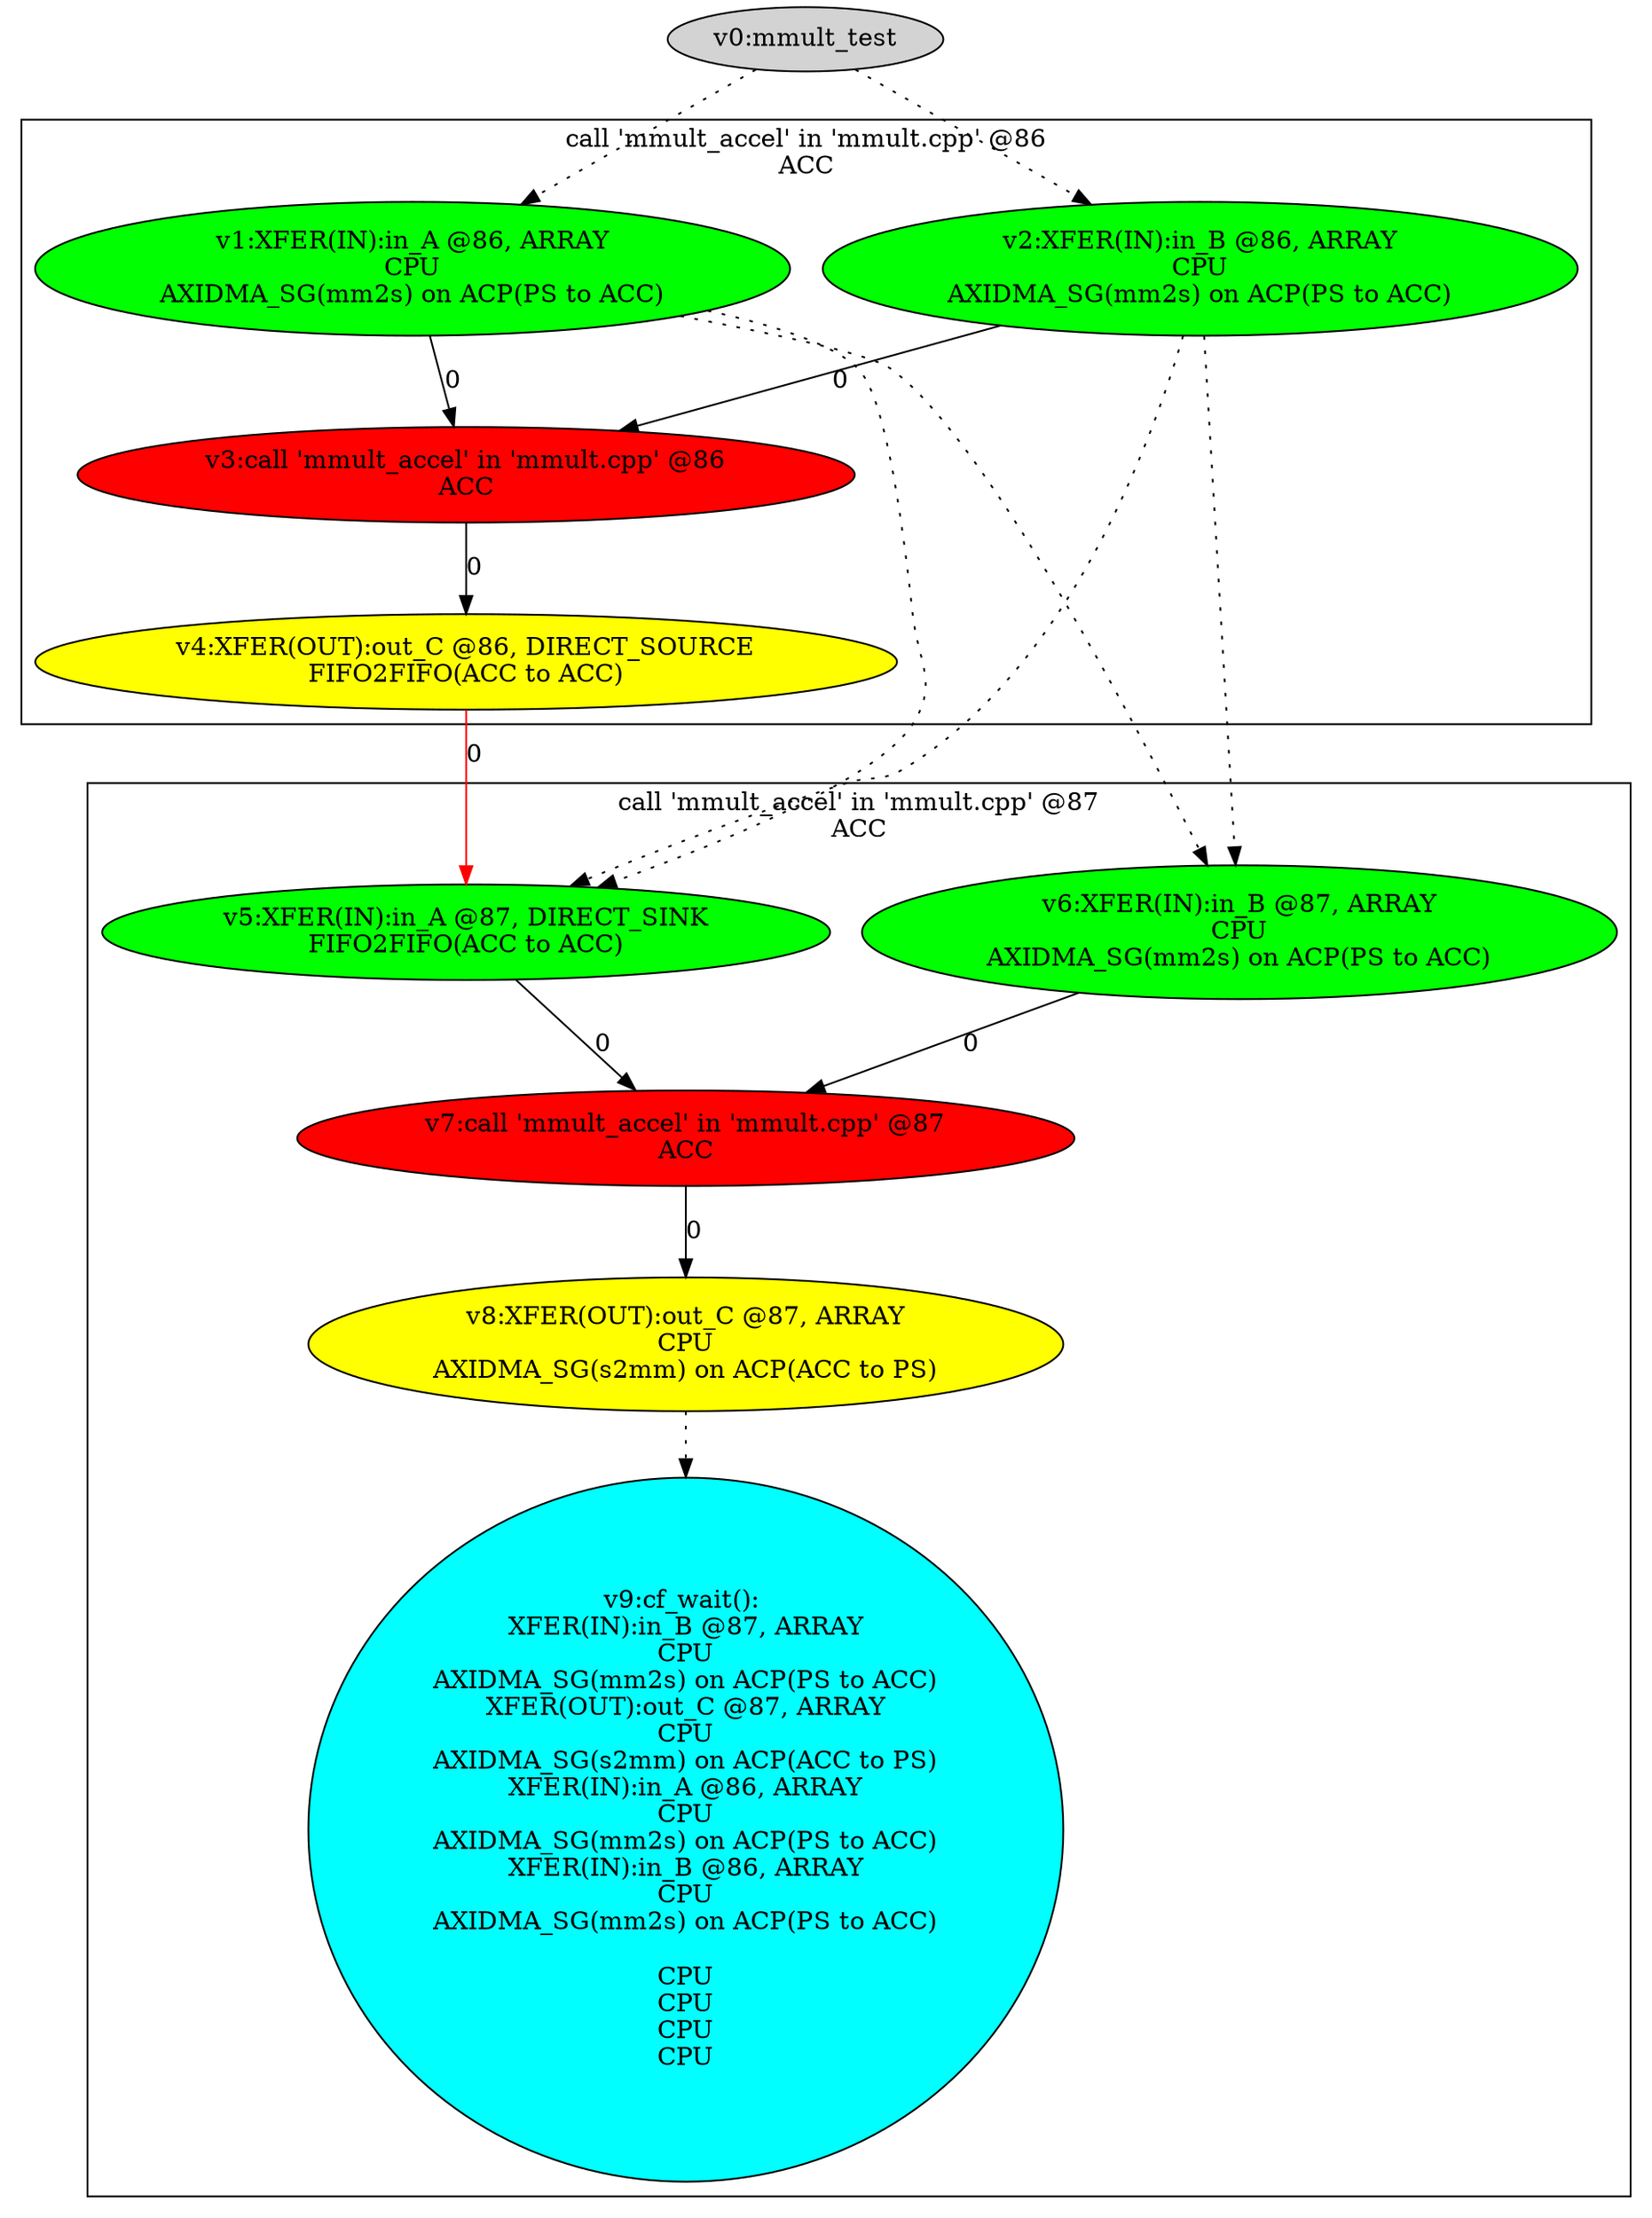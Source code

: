 digraph dm_graph {
v0 [label = "v0:mmult_test" ,style=filled];
v1 [label = "v1:XFER(IN):in_A @86, ARRAY\nCPU\nAXIDMA_SG(mm2s) on ACP(PS to ACC)\n" ,style=filled,fillcolor = green];
v2 [label = "v2:XFER(IN):in_B @86, ARRAY\nCPU\nAXIDMA_SG(mm2s) on ACP(PS to ACC)\n" ,style=filled,fillcolor = green];
v3 [label = "v3:call 'mmult_accel' in 'mmult.cpp' @86\nACC\n" ,style=filled,fillcolor = red];
v4 [label = "v4:XFER(OUT):out_C @86, DIRECT_SOURCE\nFIFO2FIFO(ACC to ACC)\n" ,style=filled,fillcolor = yellow];
v5 [label = "v5:XFER(IN):in_A @87, DIRECT_SINK\nFIFO2FIFO(ACC to ACC)\n" ,style=filled,fillcolor = green];
v6 [label = "v6:XFER(IN):in_B @87, ARRAY\nCPU\nAXIDMA_SG(mm2s) on ACP(PS to ACC)\n" ,style=filled,fillcolor = green];
v7 [label = "v7:call 'mmult_accel' in 'mmult.cpp' @87\nACC\n" ,style=filled,fillcolor = red];
v8 [label = "v8:XFER(OUT):out_C @87, ARRAY\nCPU\nAXIDMA_SG(s2mm) on ACP(ACC to PS)\n" ,style=filled,fillcolor = yellow];
v9 [label = "v9:cf_wait(): \nXFER(IN):in_B @87, ARRAY\nCPU\nAXIDMA_SG(mm2s) on ACP(PS to ACC)\nXFER(OUT):out_C @87, ARRAY\nCPU\nAXIDMA_SG(s2mm) on ACP(ACC to PS)\nXFER(IN):in_A @86, ARRAY\nCPU\nAXIDMA_SG(mm2s) on ACP(PS to ACC)\nXFER(IN):in_B @86, ARRAY\nCPU\nAXIDMA_SG(mm2s) on ACP(PS to ACC)\n\nCPU\nCPU\nCPU\nCPU\n" ,style=filled,fillcolor = cyan];
subgraph cluster0 {
v5;
v6;
v7;
v8;
v9;
label = "call 'mmult_accel' in 'mmult.cpp' @87\nACC\n";
}
subgraph cluster1 {
v1;
v2;
v3;
v4;
label = "call 'mmult_accel' in 'mmult.cpp' @86\nACC\n";
}
v1 -> v3 [label = "0"];
v2 -> v3 [label = "0"];
v3 -> v4 [label = "0"];
v4 -> v5 [label = "0", color = red];
v5 -> v7 [label = "0"];
v6 -> v7 [label = "0"];
v7 -> v8 [label = "0"];
v8 -> v9 [label = "", style = dotted];
v1 -> v5 [label = "", style = dotted];
v2 -> v5 [label = "", style = dotted];
v1 -> v6 [label = "", style = dotted];
v2 -> v6 [label = "", style = dotted];
v0 -> v1 [label = "", style = dotted];
v0 -> v2 [label = "", style = dotted];
}
